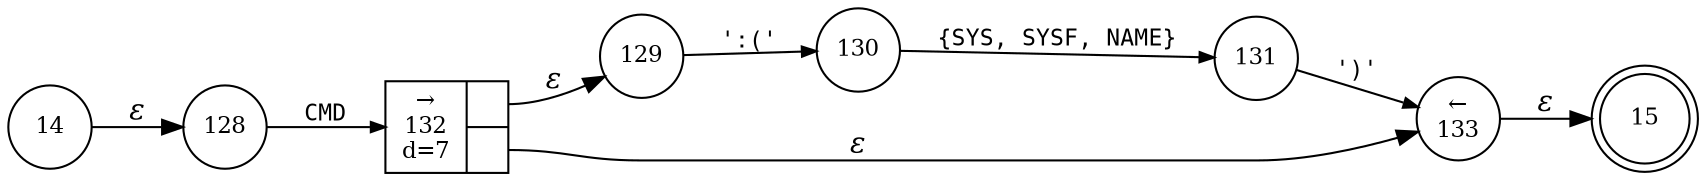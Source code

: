 digraph ATN {
rankdir=LR;
s15[fontsize=11, label="15", shape=doublecircle, fixedsize=true, width=.6];
s128[fontsize=11,label="128", shape=circle, fixedsize=true, width=.55, peripheries=1];
s129[fontsize=11,label="129", shape=circle, fixedsize=true, width=.55, peripheries=1];
s130[fontsize=11,label="130", shape=circle, fixedsize=true, width=.55, peripheries=1];
s131[fontsize=11,label="131", shape=circle, fixedsize=true, width=.55, peripheries=1];
s132[fontsize=11,label="{&rarr;\n132\nd=7|{<p0>|<p1>}}", shape=record, fixedsize=false, peripheries=1];
s133[fontsize=11,label="&larr;\n133", shape=circle, fixedsize=true, width=.55, peripheries=1];
s14[fontsize=11,label="14", shape=circle, fixedsize=true, width=.55, peripheries=1];
s14 -> s128 [fontname="Times-Italic", label="&epsilon;"];
s128 -> s132 [fontsize=11, fontname="Courier", arrowsize=.7, label = "CMD", arrowhead = normal];
s132:p0 -> s129 [fontname="Times-Italic", label="&epsilon;"];
s132:p1 -> s133 [fontname="Times-Italic", label="&epsilon;"];
s129 -> s130 [fontsize=11, fontname="Courier", arrowsize=.7, label = "':('", arrowhead = normal];
s133 -> s15 [fontname="Times-Italic", label="&epsilon;"];
s130 -> s131 [fontsize=11, fontname="Courier", arrowsize=.7, label = "{SYS, SYSF, NAME}", arrowhead = normal];
s131 -> s133 [fontsize=11, fontname="Courier", arrowsize=.7, label = "')'", arrowhead = normal];
}